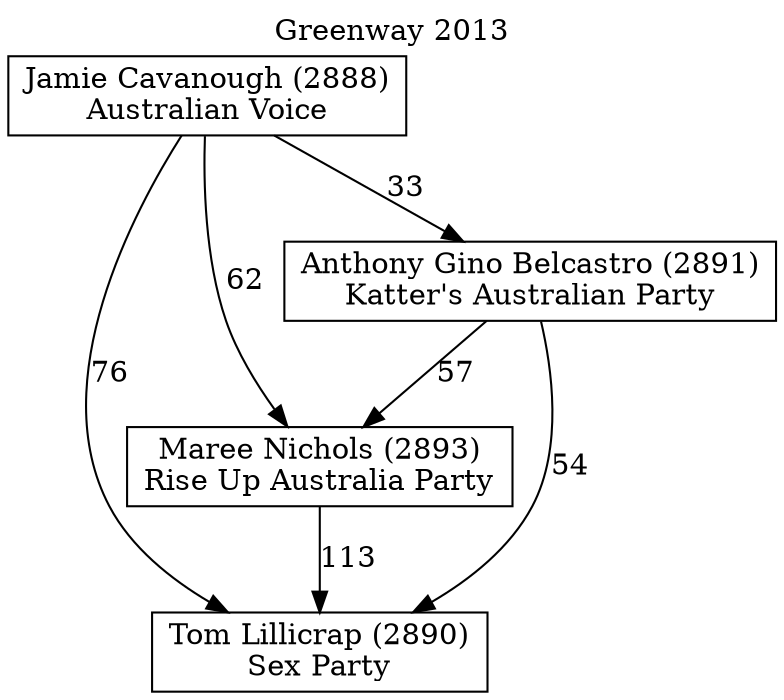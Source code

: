 // House preference flow
digraph "Tom Lillicrap (2890)_Greenway_2013" {
	graph [label="Greenway 2013" labelloc=t mclimit=10]
	node [shape=box]
	"Tom Lillicrap (2890)" [label="Tom Lillicrap (2890)
Sex Party"]
	"Maree Nichols (2893)" [label="Maree Nichols (2893)
Rise Up Australia Party"]
	"Anthony Gino Belcastro (2891)" [label="Anthony Gino Belcastro (2891)
Katter's Australian Party"]
	"Jamie Cavanough (2888)" [label="Jamie Cavanough (2888)
Australian Voice"]
	"Maree Nichols (2893)" -> "Tom Lillicrap (2890)" [label=113]
	"Anthony Gino Belcastro (2891)" -> "Maree Nichols (2893)" [label=57]
	"Jamie Cavanough (2888)" -> "Anthony Gino Belcastro (2891)" [label=33]
	"Anthony Gino Belcastro (2891)" -> "Tom Lillicrap (2890)" [label=54]
	"Jamie Cavanough (2888)" -> "Tom Lillicrap (2890)" [label=76]
	"Jamie Cavanough (2888)" -> "Maree Nichols (2893)" [label=62]
}
